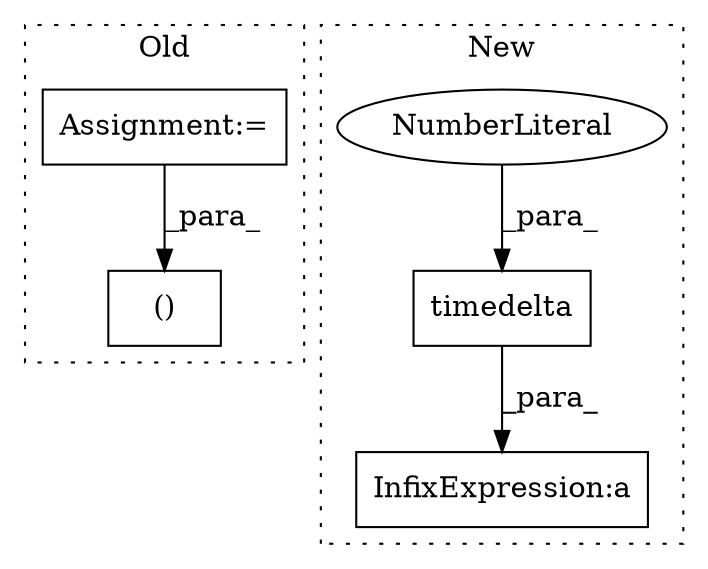 digraph G {
subgraph cluster0 {
1 [label="()" a="106" s="2139" l="45" shape="box"];
3 [label="Assignment:=" a="7" s="1769" l="5" shape="box"];
label = "Old";
style="dotted";
}
subgraph cluster1 {
2 [label="timedelta" a="32" s="2181,2192" l="10,1" shape="box"];
4 [label="InfixExpression:a" a="27" s="2334" l="3" shape="box"];
5 [label="NumberLiteral" a="34" s="2191" l="1" shape="ellipse"];
label = "New";
style="dotted";
}
2 -> 4 [label="_para_"];
3 -> 1 [label="_para_"];
5 -> 2 [label="_para_"];
}